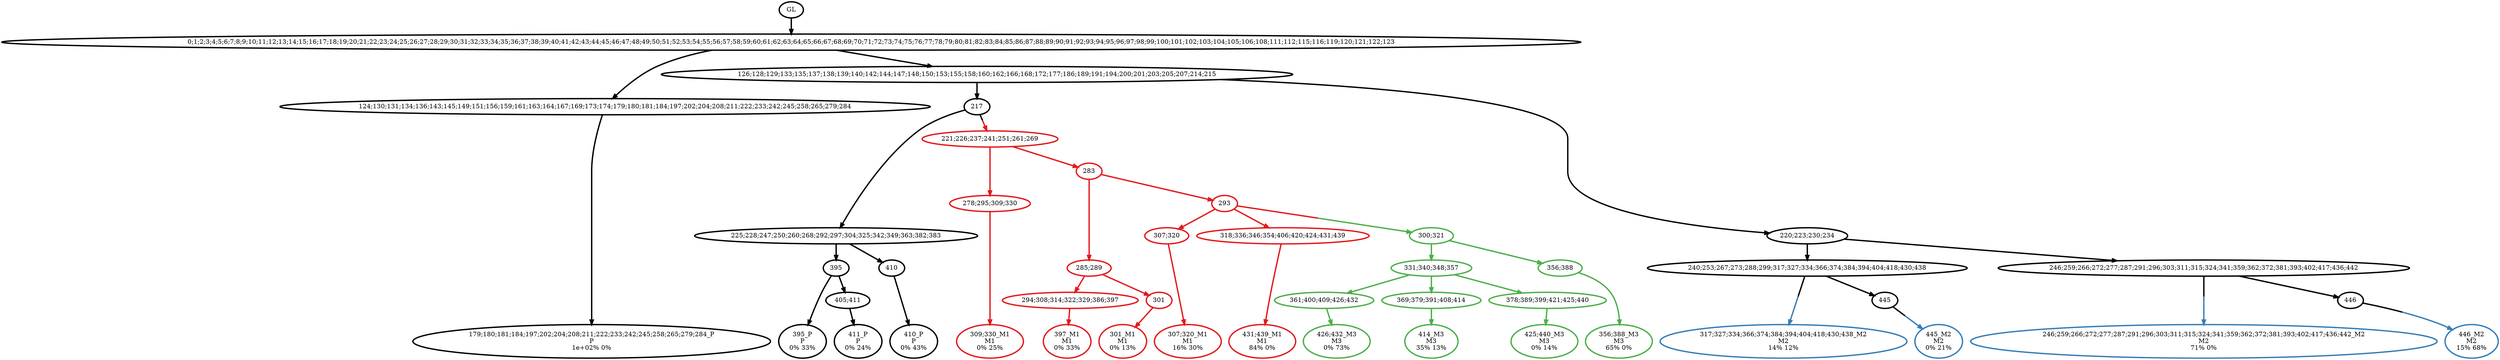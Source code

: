 digraph T {
	{
		rank=same
		42 [penwidth=3,colorscheme=set19,color=0,label="179;180;181;184;197;202;204;208;211;222;233;242;245;258;265;279;284_P\nP\n1e+02% 0%"]
		37 [penwidth=3,colorscheme=set19,color=0,label="395_P\nP\n0% 33%"]
		35 [penwidth=3,colorscheme=set19,color=0,label="411_P\nP\n0% 24%"]
		33 [penwidth=3,colorscheme=set19,color=0,label="410_P\nP\n0% 43%"]
		30 [penwidth=3,colorscheme=set19,color=1,label="309;330_M1\nM1\n0% 25%"]
		26 [penwidth=3,colorscheme=set19,color=1,label="397_M1\nM1\n0% 33%"]
		24 [penwidth=3,colorscheme=set19,color=1,label="301_M1\nM1\n0% 13%"]
		21 [penwidth=3,colorscheme=set19,color=1,label="307;320_M1\nM1\n16% 30%"]
		19 [penwidth=3,colorscheme=set19,color=1,label="431;439_M1\nM1\n84% 0%"]
		17 [penwidth=3,colorscheme=set19,color=2,label="317;327;334;366;374;384;394;404;418;430;438_M2\nM2\n14% 12%"]
		15 [penwidth=3,colorscheme=set19,color=2,label="445_M2\nM2\n0% 21%"]
		13 [penwidth=3,colorscheme=set19,color=2,label="246;259;266;272;277;287;291;296;303;311;315;324;341;359;362;372;381;393;402;417;436;442_M2\nM2\n71% 0%"]
		11 [penwidth=3,colorscheme=set19,color=2,label="446_M2\nM2\n15% 68%"]
		8 [penwidth=3,colorscheme=set19,color=3,label="426;432_M3\nM3\n0% 73%"]
		6 [penwidth=3,colorscheme=set19,color=3,label="414_M3\nM3\n35% 13%"]
		4 [penwidth=3,colorscheme=set19,color=3,label="425;440_M3\nM3\n0% 14%"]
		2 [penwidth=3,colorscheme=set19,color=3,label="356;388_M3\nM3\n65% 0%"]
	}
	45 [penwidth=3,colorscheme=set19,color=0,label="GL"]
	44 [penwidth=3,colorscheme=set19,color=0,label="0;1;2;3;4;5;6;7;8;9;10;11;12;13;14;15;16;17;18;19;20;21;22;23;24;25;26;27;28;29;30;31;32;33;34;35;36;37;38;39;40;41;42;43;44;45;46;47;48;49;50;51;52;53;54;55;56;57;58;59;60;61;62;63;64;65;66;67;68;69;70;71;72;73;74;75;76;77;78;79;80;81;82;83;84;85;86;87;88;89;90;91;92;93;94;95;96;97;98;99;100;101;102;103;104;105;106;108;111;112;115;116;119;120;121;122;123"]
	43 [penwidth=3,colorscheme=set19,color=0,label="124;130;131;134;136;143;145;149;151;156;159;161;163;164;167;169;173;174;179;180;181;184;197;202;204;208;211;222;233;242;245;258;265;279;284"]
	41 [penwidth=3,colorscheme=set19,color=0,label="126;128;129;133;135;137;138;139;140;142;144;147;148;150;153;155;158;160;162;166;168;172;177;186;189;191;194;200;201;203;205;207;214;215"]
	40 [penwidth=3,colorscheme=set19,color=0,label="217"]
	39 [penwidth=3,colorscheme=set19,color=0,label="225;228;247;250;260;268;292;297;304;325;342;349;363;382;383"]
	38 [penwidth=3,colorscheme=set19,color=0,label="395"]
	36 [penwidth=3,colorscheme=set19,color=0,label="405;411"]
	34 [penwidth=3,colorscheme=set19,color=0,label="410"]
	32 [penwidth=3,colorscheme=set19,color=0,label="220;223;230;234"]
	31 [penwidth=3,colorscheme=set19,color=1,label="278;295;309;330"]
	29 [penwidth=3,colorscheme=set19,color=1,label="283"]
	28 [penwidth=3,colorscheme=set19,color=1,label="285;289"]
	27 [penwidth=3,colorscheme=set19,color=1,label="294;308;314;322;329;386;397"]
	25 [penwidth=3,colorscheme=set19,color=1,label="301"]
	23 [penwidth=3,colorscheme=set19,color=1,label="293"]
	22 [penwidth=3,colorscheme=set19,color=1,label="307;320"]
	20 [penwidth=3,colorscheme=set19,color=1,label="318;336;346;354;406;420;424;431;439"]
	18 [penwidth=3,colorscheme=set19,color=0,label="240;253;267;273;288;299;317;327;334;366;374;384;394;404;418;430;438"]
	16 [penwidth=3,colorscheme=set19,color=0,label="445"]
	14 [penwidth=3,colorscheme=set19,color=0,label="246;259;266;272;277;287;291;296;303;311;315;324;341;359;362;372;381;393;402;417;436;442"]
	12 [penwidth=3,colorscheme=set19,color=0,label="446"]
	10 [penwidth=3,colorscheme=set19,color=3,label="331;340;348;357"]
	9 [penwidth=3,colorscheme=set19,color=3,label="361;400;409;426;432"]
	7 [penwidth=3,colorscheme=set19,color=3,label="369;379;391;408;414"]
	5 [penwidth=3,colorscheme=set19,color=3,label="378;389;399;421;425;440"]
	3 [penwidth=3,colorscheme=set19,color=3,label="356;388"]
	1 [penwidth=3,colorscheme=set19,color=3,label="300;321"]
	0 [penwidth=3,colorscheme=set19,color=1,label="221;226;237;241;251;261;269"]
	45 -> 44 [penwidth=3,colorscheme=set19,color=0]
	44 -> 41 [penwidth=3,colorscheme=set19,color=0]
	44 -> 43 [penwidth=3,colorscheme=set19,color=0]
	43 -> 42 [penwidth=3,colorscheme=set19,color=0]
	41 -> 40 [penwidth=3,colorscheme=set19,color=0]
	41 -> 32 [penwidth=3,colorscheme=set19,color=0]
	40 -> 39 [penwidth=3,colorscheme=set19,color=0]
	40 -> 0 [penwidth=3,colorscheme=set19,color="0;0.5:1"]
	39 -> 38 [penwidth=3,colorscheme=set19,color=0]
	39 -> 34 [penwidth=3,colorscheme=set19,color=0]
	38 -> 37 [penwidth=3,colorscheme=set19,color=0]
	38 -> 36 [penwidth=3,colorscheme=set19,color=0]
	36 -> 35 [penwidth=3,colorscheme=set19,color=0]
	34 -> 33 [penwidth=3,colorscheme=set19,color=0]
	32 -> 14 [penwidth=3,colorscheme=set19,color=0]
	32 -> 18 [penwidth=3,colorscheme=set19,color=0]
	31 -> 30 [penwidth=3,colorscheme=set19,color=1]
	29 -> 28 [penwidth=3,colorscheme=set19,color=1]
	29 -> 23 [penwidth=3,colorscheme=set19,color=1]
	28 -> 25 [penwidth=3,colorscheme=set19,color=1]
	28 -> 27 [penwidth=3,colorscheme=set19,color=1]
	27 -> 26 [penwidth=3,colorscheme=set19,color=1]
	25 -> 24 [penwidth=3,colorscheme=set19,color=1]
	23 -> 22 [penwidth=3,colorscheme=set19,color=1]
	23 -> 20 [penwidth=3,colorscheme=set19,color=1]
	23 -> 1 [penwidth=3,colorscheme=set19,color="1;0.5:3"]
	22 -> 21 [penwidth=3,colorscheme=set19,color=1]
	20 -> 19 [penwidth=3,colorscheme=set19,color=1]
	18 -> 17 [penwidth=3,colorscheme=set19,color="0;0.5:2"]
	18 -> 16 [penwidth=3,colorscheme=set19,color=0]
	16 -> 15 [penwidth=3,colorscheme=set19,color="0;0.5:2"]
	14 -> 13 [penwidth=3,colorscheme=set19,color="0;0.5:2"]
	14 -> 12 [penwidth=3,colorscheme=set19,color=0]
	12 -> 11 [penwidth=3,colorscheme=set19,color="0;0.5:2"]
	10 -> 5 [penwidth=3,colorscheme=set19,color=3]
	10 -> 7 [penwidth=3,colorscheme=set19,color=3]
	10 -> 9 [penwidth=3,colorscheme=set19,color=3]
	9 -> 8 [penwidth=3,colorscheme=set19,color=3]
	7 -> 6 [penwidth=3,colorscheme=set19,color=3]
	5 -> 4 [penwidth=3,colorscheme=set19,color=3]
	3 -> 2 [penwidth=3,colorscheme=set19,color=3]
	1 -> 10 [penwidth=3,colorscheme=set19,color=3]
	1 -> 3 [penwidth=3,colorscheme=set19,color=3]
	0 -> 31 [penwidth=3,colorscheme=set19,color=1]
	0 -> 29 [penwidth=3,colorscheme=set19,color=1]
}
